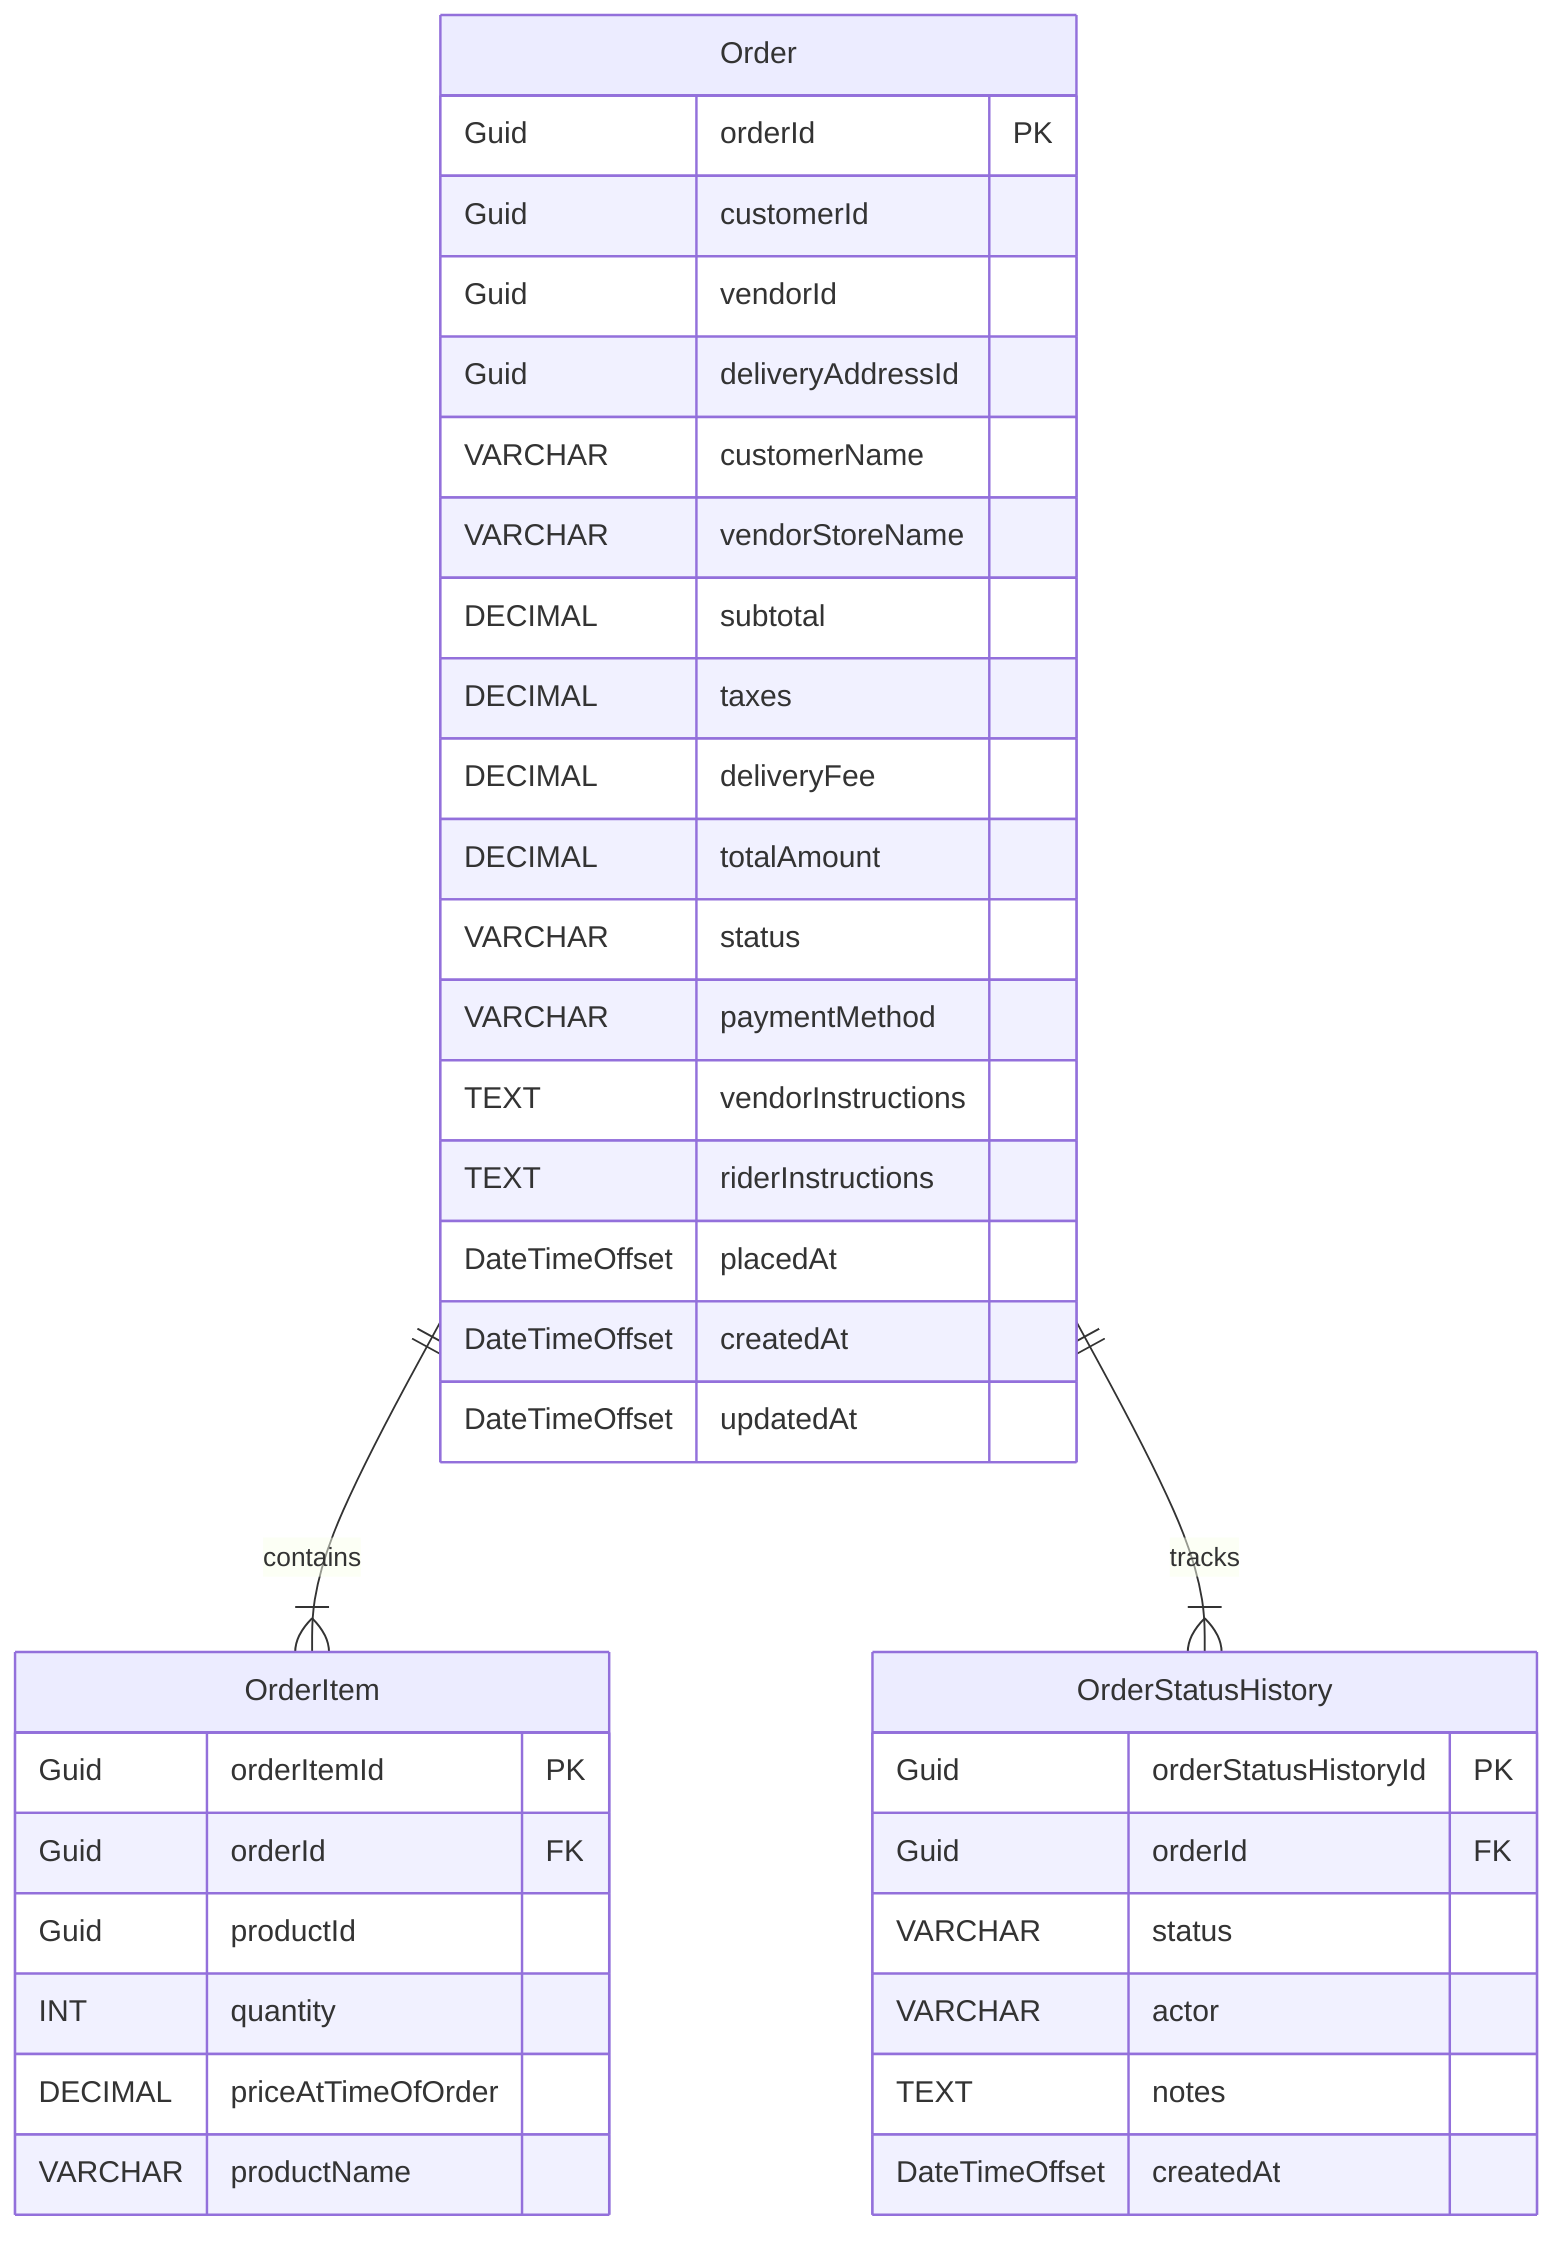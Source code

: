 erDiagram
    Order {
        Guid orderId PK
        Guid customerId
        Guid vendorId
        Guid deliveryAddressId
        VARCHAR customerName
        VARCHAR vendorStoreName
        DECIMAL subtotal
        DECIMAL taxes
        DECIMAL deliveryFee
        DECIMAL totalAmount
        VARCHAR status
        VARCHAR paymentMethod
        TEXT vendorInstructions
        TEXT riderInstructions
        DateTimeOffset placedAt
        DateTimeOffset createdAt
        DateTimeOffset updatedAt
    }

    OrderItem {
        Guid orderItemId PK
        Guid orderId FK
        Guid productId
        INT quantity
        DECIMAL priceAtTimeOfOrder
        VARCHAR productName
    }

    OrderStatusHistory {
        Guid orderStatusHistoryId PK
        Guid orderId FK
        VARCHAR status
        VARCHAR actor
        TEXT notes
        DateTimeOffset createdAt
    }

    Order ||--|{ OrderItem : "contains"
    Order ||--|{ OrderStatusHistory : "tracks"
